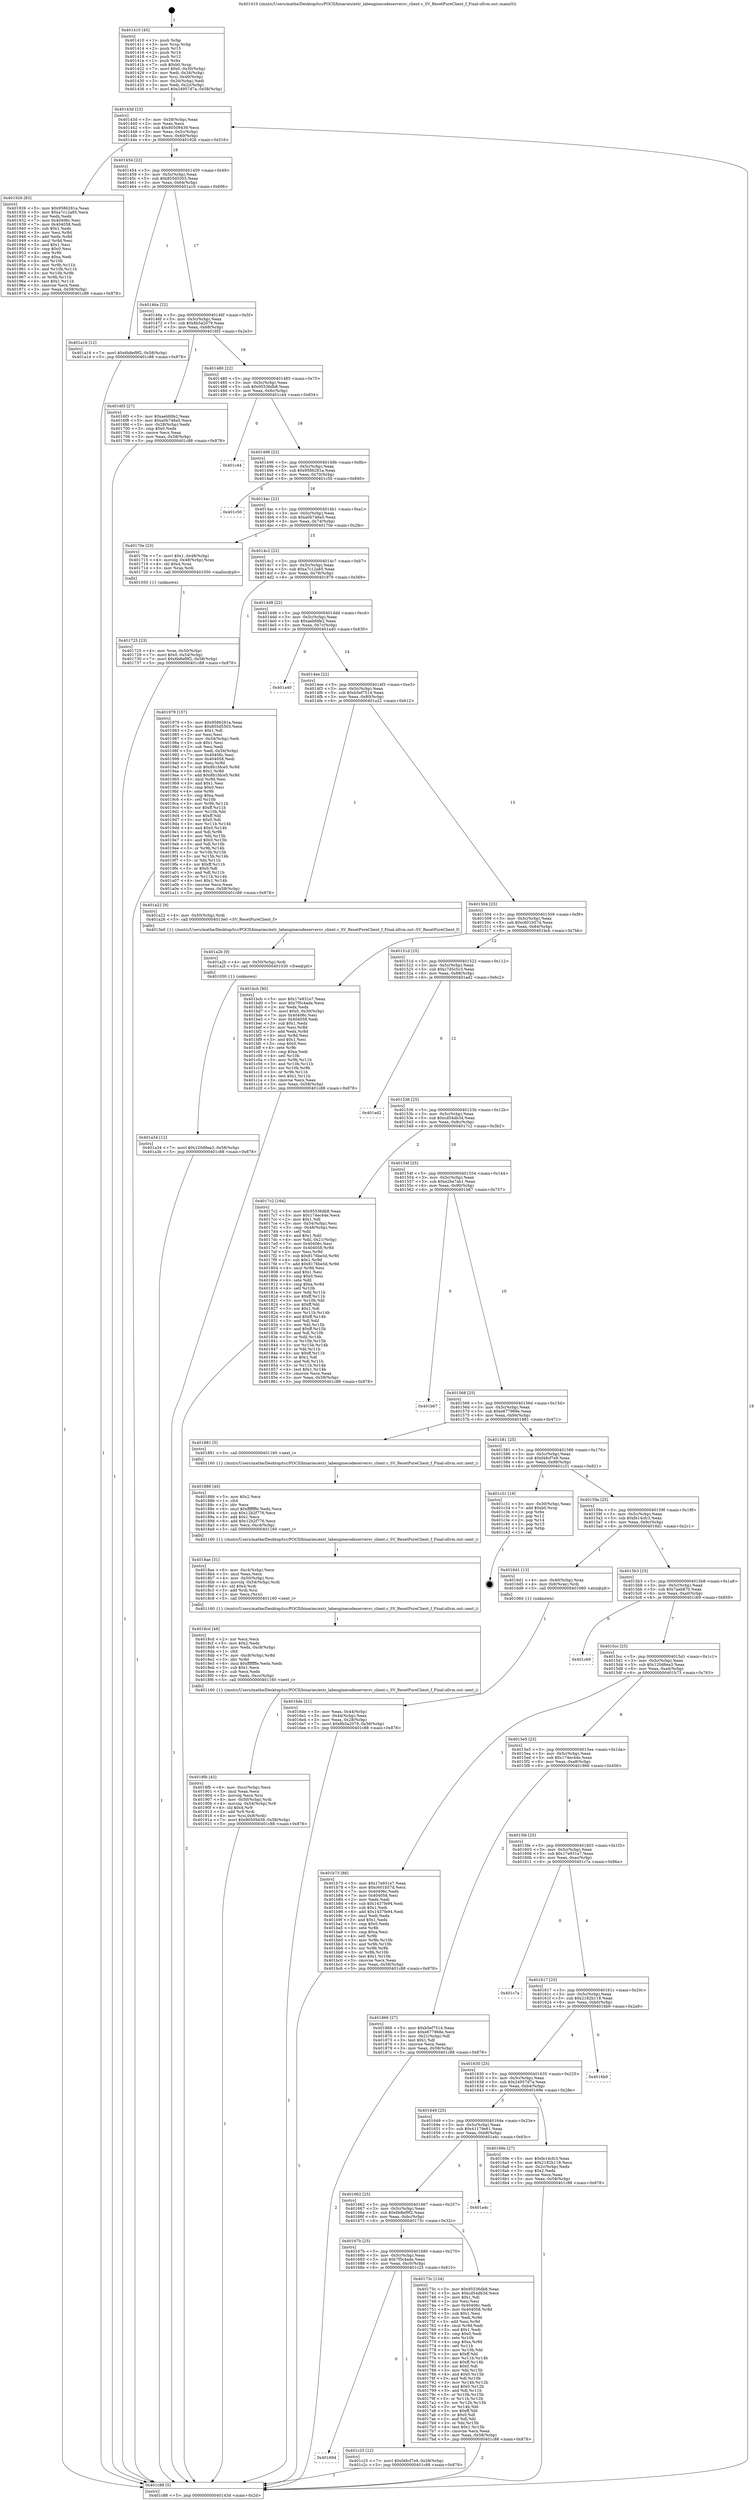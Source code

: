 digraph "0x401410" {
  label = "0x401410 (/mnt/c/Users/mathe/Desktop/tcc/POCII/binaries/extr_labenginecodeserversv_client.c_SV_ResetPureClient_f_Final-ollvm.out::main(0))"
  labelloc = "t"
  node[shape=record]

  Entry [label="",width=0.3,height=0.3,shape=circle,fillcolor=black,style=filled]
  "0x40143d" [label="{
     0x40143d [23]\l
     | [instrs]\l
     &nbsp;&nbsp;0x40143d \<+3\>: mov -0x58(%rbp),%eax\l
     &nbsp;&nbsp;0x401440 \<+2\>: mov %eax,%ecx\l
     &nbsp;&nbsp;0x401442 \<+6\>: sub $0x80509439,%ecx\l
     &nbsp;&nbsp;0x401448 \<+3\>: mov %eax,-0x5c(%rbp)\l
     &nbsp;&nbsp;0x40144b \<+3\>: mov %ecx,-0x60(%rbp)\l
     &nbsp;&nbsp;0x40144e \<+6\>: je 0000000000401926 \<main+0x516\>\l
  }"]
  "0x401926" [label="{
     0x401926 [83]\l
     | [instrs]\l
     &nbsp;&nbsp;0x401926 \<+5\>: mov $0x9586281a,%eax\l
     &nbsp;&nbsp;0x40192b \<+5\>: mov $0xa7c12a85,%ecx\l
     &nbsp;&nbsp;0x401930 \<+2\>: xor %edx,%edx\l
     &nbsp;&nbsp;0x401932 \<+7\>: mov 0x40406c,%esi\l
     &nbsp;&nbsp;0x401939 \<+7\>: mov 0x404058,%edi\l
     &nbsp;&nbsp;0x401940 \<+3\>: sub $0x1,%edx\l
     &nbsp;&nbsp;0x401943 \<+3\>: mov %esi,%r8d\l
     &nbsp;&nbsp;0x401946 \<+3\>: add %edx,%r8d\l
     &nbsp;&nbsp;0x401949 \<+4\>: imul %r8d,%esi\l
     &nbsp;&nbsp;0x40194d \<+3\>: and $0x1,%esi\l
     &nbsp;&nbsp;0x401950 \<+3\>: cmp $0x0,%esi\l
     &nbsp;&nbsp;0x401953 \<+4\>: sete %r9b\l
     &nbsp;&nbsp;0x401957 \<+3\>: cmp $0xa,%edi\l
     &nbsp;&nbsp;0x40195a \<+4\>: setl %r10b\l
     &nbsp;&nbsp;0x40195e \<+3\>: mov %r9b,%r11b\l
     &nbsp;&nbsp;0x401961 \<+3\>: and %r10b,%r11b\l
     &nbsp;&nbsp;0x401964 \<+3\>: xor %r10b,%r9b\l
     &nbsp;&nbsp;0x401967 \<+3\>: or %r9b,%r11b\l
     &nbsp;&nbsp;0x40196a \<+4\>: test $0x1,%r11b\l
     &nbsp;&nbsp;0x40196e \<+3\>: cmovne %ecx,%eax\l
     &nbsp;&nbsp;0x401971 \<+3\>: mov %eax,-0x58(%rbp)\l
     &nbsp;&nbsp;0x401974 \<+5\>: jmp 0000000000401c88 \<main+0x878\>\l
  }"]
  "0x401454" [label="{
     0x401454 [22]\l
     | [instrs]\l
     &nbsp;&nbsp;0x401454 \<+5\>: jmp 0000000000401459 \<main+0x49\>\l
     &nbsp;&nbsp;0x401459 \<+3\>: mov -0x5c(%rbp),%eax\l
     &nbsp;&nbsp;0x40145c \<+5\>: sub $0x855d5503,%eax\l
     &nbsp;&nbsp;0x401461 \<+3\>: mov %eax,-0x64(%rbp)\l
     &nbsp;&nbsp;0x401464 \<+6\>: je 0000000000401a16 \<main+0x606\>\l
  }"]
  Exit [label="",width=0.3,height=0.3,shape=circle,fillcolor=black,style=filled,peripheries=2]
  "0x401a16" [label="{
     0x401a16 [12]\l
     | [instrs]\l
     &nbsp;&nbsp;0x401a16 \<+7\>: movl $0x6b8ef9f2,-0x58(%rbp)\l
     &nbsp;&nbsp;0x401a1d \<+5\>: jmp 0000000000401c88 \<main+0x878\>\l
  }"]
  "0x40146a" [label="{
     0x40146a [22]\l
     | [instrs]\l
     &nbsp;&nbsp;0x40146a \<+5\>: jmp 000000000040146f \<main+0x5f\>\l
     &nbsp;&nbsp;0x40146f \<+3\>: mov -0x5c(%rbp),%eax\l
     &nbsp;&nbsp;0x401472 \<+5\>: sub $0x8b5a2079,%eax\l
     &nbsp;&nbsp;0x401477 \<+3\>: mov %eax,-0x68(%rbp)\l
     &nbsp;&nbsp;0x40147a \<+6\>: je 00000000004016f3 \<main+0x2e3\>\l
  }"]
  "0x401694" [label="{
     0x401694\l
  }", style=dashed]
  "0x4016f3" [label="{
     0x4016f3 [27]\l
     | [instrs]\l
     &nbsp;&nbsp;0x4016f3 \<+5\>: mov $0xaebfdfe2,%eax\l
     &nbsp;&nbsp;0x4016f8 \<+5\>: mov $0xa0b746a5,%ecx\l
     &nbsp;&nbsp;0x4016fd \<+3\>: mov -0x28(%rbp),%edx\l
     &nbsp;&nbsp;0x401700 \<+3\>: cmp $0x0,%edx\l
     &nbsp;&nbsp;0x401703 \<+3\>: cmove %ecx,%eax\l
     &nbsp;&nbsp;0x401706 \<+3\>: mov %eax,-0x58(%rbp)\l
     &nbsp;&nbsp;0x401709 \<+5\>: jmp 0000000000401c88 \<main+0x878\>\l
  }"]
  "0x401480" [label="{
     0x401480 [22]\l
     | [instrs]\l
     &nbsp;&nbsp;0x401480 \<+5\>: jmp 0000000000401485 \<main+0x75\>\l
     &nbsp;&nbsp;0x401485 \<+3\>: mov -0x5c(%rbp),%eax\l
     &nbsp;&nbsp;0x401488 \<+5\>: sub $0x95536db8,%eax\l
     &nbsp;&nbsp;0x40148d \<+3\>: mov %eax,-0x6c(%rbp)\l
     &nbsp;&nbsp;0x401490 \<+6\>: je 0000000000401c44 \<main+0x834\>\l
  }"]
  "0x401c25" [label="{
     0x401c25 [12]\l
     | [instrs]\l
     &nbsp;&nbsp;0x401c25 \<+7\>: movl $0xf48cf7e9,-0x58(%rbp)\l
     &nbsp;&nbsp;0x401c2c \<+5\>: jmp 0000000000401c88 \<main+0x878\>\l
  }"]
  "0x401c44" [label="{
     0x401c44\l
  }", style=dashed]
  "0x401496" [label="{
     0x401496 [22]\l
     | [instrs]\l
     &nbsp;&nbsp;0x401496 \<+5\>: jmp 000000000040149b \<main+0x8b\>\l
     &nbsp;&nbsp;0x40149b \<+3\>: mov -0x5c(%rbp),%eax\l
     &nbsp;&nbsp;0x40149e \<+5\>: sub $0x9586281a,%eax\l
     &nbsp;&nbsp;0x4014a3 \<+3\>: mov %eax,-0x70(%rbp)\l
     &nbsp;&nbsp;0x4014a6 \<+6\>: je 0000000000401c50 \<main+0x840\>\l
  }"]
  "0x401a34" [label="{
     0x401a34 [12]\l
     | [instrs]\l
     &nbsp;&nbsp;0x401a34 \<+7\>: movl $0x120d8ea3,-0x58(%rbp)\l
     &nbsp;&nbsp;0x401a3b \<+5\>: jmp 0000000000401c88 \<main+0x878\>\l
  }"]
  "0x401c50" [label="{
     0x401c50\l
  }", style=dashed]
  "0x4014ac" [label="{
     0x4014ac [22]\l
     | [instrs]\l
     &nbsp;&nbsp;0x4014ac \<+5\>: jmp 00000000004014b1 \<main+0xa1\>\l
     &nbsp;&nbsp;0x4014b1 \<+3\>: mov -0x5c(%rbp),%eax\l
     &nbsp;&nbsp;0x4014b4 \<+5\>: sub $0xa0b746a5,%eax\l
     &nbsp;&nbsp;0x4014b9 \<+3\>: mov %eax,-0x74(%rbp)\l
     &nbsp;&nbsp;0x4014bc \<+6\>: je 000000000040170e \<main+0x2fe\>\l
  }"]
  "0x401a2b" [label="{
     0x401a2b [9]\l
     | [instrs]\l
     &nbsp;&nbsp;0x401a2b \<+4\>: mov -0x50(%rbp),%rdi\l
     &nbsp;&nbsp;0x401a2f \<+5\>: call 0000000000401030 \<free@plt\>\l
     | [calls]\l
     &nbsp;&nbsp;0x401030 \{1\} (unknown)\l
  }"]
  "0x40170e" [label="{
     0x40170e [23]\l
     | [instrs]\l
     &nbsp;&nbsp;0x40170e \<+7\>: movl $0x1,-0x48(%rbp)\l
     &nbsp;&nbsp;0x401715 \<+4\>: movslq -0x48(%rbp),%rax\l
     &nbsp;&nbsp;0x401719 \<+4\>: shl $0x4,%rax\l
     &nbsp;&nbsp;0x40171d \<+3\>: mov %rax,%rdi\l
     &nbsp;&nbsp;0x401720 \<+5\>: call 0000000000401050 \<malloc@plt\>\l
     | [calls]\l
     &nbsp;&nbsp;0x401050 \{1\} (unknown)\l
  }"]
  "0x4014c2" [label="{
     0x4014c2 [22]\l
     | [instrs]\l
     &nbsp;&nbsp;0x4014c2 \<+5\>: jmp 00000000004014c7 \<main+0xb7\>\l
     &nbsp;&nbsp;0x4014c7 \<+3\>: mov -0x5c(%rbp),%eax\l
     &nbsp;&nbsp;0x4014ca \<+5\>: sub $0xa7c12a85,%eax\l
     &nbsp;&nbsp;0x4014cf \<+3\>: mov %eax,-0x78(%rbp)\l
     &nbsp;&nbsp;0x4014d2 \<+6\>: je 0000000000401979 \<main+0x569\>\l
  }"]
  "0x4018fb" [label="{
     0x4018fb [43]\l
     | [instrs]\l
     &nbsp;&nbsp;0x4018fb \<+6\>: mov -0xcc(%rbp),%ecx\l
     &nbsp;&nbsp;0x401901 \<+3\>: imul %eax,%ecx\l
     &nbsp;&nbsp;0x401904 \<+3\>: movslq %ecx,%rsi\l
     &nbsp;&nbsp;0x401907 \<+4\>: mov -0x50(%rbp),%rdi\l
     &nbsp;&nbsp;0x40190b \<+4\>: movslq -0x54(%rbp),%r9\l
     &nbsp;&nbsp;0x40190f \<+4\>: shl $0x4,%r9\l
     &nbsp;&nbsp;0x401913 \<+3\>: add %r9,%rdi\l
     &nbsp;&nbsp;0x401916 \<+4\>: mov %rsi,0x8(%rdi)\l
     &nbsp;&nbsp;0x40191a \<+7\>: movl $0x80509439,-0x58(%rbp)\l
     &nbsp;&nbsp;0x401921 \<+5\>: jmp 0000000000401c88 \<main+0x878\>\l
  }"]
  "0x401979" [label="{
     0x401979 [157]\l
     | [instrs]\l
     &nbsp;&nbsp;0x401979 \<+5\>: mov $0x9586281a,%eax\l
     &nbsp;&nbsp;0x40197e \<+5\>: mov $0x855d5503,%ecx\l
     &nbsp;&nbsp;0x401983 \<+2\>: mov $0x1,%dl\l
     &nbsp;&nbsp;0x401985 \<+2\>: xor %esi,%esi\l
     &nbsp;&nbsp;0x401987 \<+3\>: mov -0x54(%rbp),%edi\l
     &nbsp;&nbsp;0x40198a \<+3\>: sub $0x1,%esi\l
     &nbsp;&nbsp;0x40198d \<+2\>: sub %esi,%edi\l
     &nbsp;&nbsp;0x40198f \<+3\>: mov %edi,-0x54(%rbp)\l
     &nbsp;&nbsp;0x401992 \<+7\>: mov 0x40406c,%esi\l
     &nbsp;&nbsp;0x401999 \<+7\>: mov 0x404058,%edi\l
     &nbsp;&nbsp;0x4019a0 \<+3\>: mov %esi,%r8d\l
     &nbsp;&nbsp;0x4019a3 \<+7\>: sub $0x8b1fdce5,%r8d\l
     &nbsp;&nbsp;0x4019aa \<+4\>: sub $0x1,%r8d\l
     &nbsp;&nbsp;0x4019ae \<+7\>: add $0x8b1fdce5,%r8d\l
     &nbsp;&nbsp;0x4019b5 \<+4\>: imul %r8d,%esi\l
     &nbsp;&nbsp;0x4019b9 \<+3\>: and $0x1,%esi\l
     &nbsp;&nbsp;0x4019bc \<+3\>: cmp $0x0,%esi\l
     &nbsp;&nbsp;0x4019bf \<+4\>: sete %r9b\l
     &nbsp;&nbsp;0x4019c3 \<+3\>: cmp $0xa,%edi\l
     &nbsp;&nbsp;0x4019c6 \<+4\>: setl %r10b\l
     &nbsp;&nbsp;0x4019ca \<+3\>: mov %r9b,%r11b\l
     &nbsp;&nbsp;0x4019cd \<+4\>: xor $0xff,%r11b\l
     &nbsp;&nbsp;0x4019d1 \<+3\>: mov %r10b,%bl\l
     &nbsp;&nbsp;0x4019d4 \<+3\>: xor $0xff,%bl\l
     &nbsp;&nbsp;0x4019d7 \<+3\>: xor $0x0,%dl\l
     &nbsp;&nbsp;0x4019da \<+3\>: mov %r11b,%r14b\l
     &nbsp;&nbsp;0x4019dd \<+4\>: and $0x0,%r14b\l
     &nbsp;&nbsp;0x4019e1 \<+3\>: and %dl,%r9b\l
     &nbsp;&nbsp;0x4019e4 \<+3\>: mov %bl,%r15b\l
     &nbsp;&nbsp;0x4019e7 \<+4\>: and $0x0,%r15b\l
     &nbsp;&nbsp;0x4019eb \<+3\>: and %dl,%r10b\l
     &nbsp;&nbsp;0x4019ee \<+3\>: or %r9b,%r14b\l
     &nbsp;&nbsp;0x4019f1 \<+3\>: or %r10b,%r15b\l
     &nbsp;&nbsp;0x4019f4 \<+3\>: xor %r15b,%r14b\l
     &nbsp;&nbsp;0x4019f7 \<+3\>: or %bl,%r11b\l
     &nbsp;&nbsp;0x4019fa \<+4\>: xor $0xff,%r11b\l
     &nbsp;&nbsp;0x4019fe \<+3\>: or $0x0,%dl\l
     &nbsp;&nbsp;0x401a01 \<+3\>: and %dl,%r11b\l
     &nbsp;&nbsp;0x401a04 \<+3\>: or %r11b,%r14b\l
     &nbsp;&nbsp;0x401a07 \<+4\>: test $0x1,%r14b\l
     &nbsp;&nbsp;0x401a0b \<+3\>: cmovne %ecx,%eax\l
     &nbsp;&nbsp;0x401a0e \<+3\>: mov %eax,-0x58(%rbp)\l
     &nbsp;&nbsp;0x401a11 \<+5\>: jmp 0000000000401c88 \<main+0x878\>\l
  }"]
  "0x4014d8" [label="{
     0x4014d8 [22]\l
     | [instrs]\l
     &nbsp;&nbsp;0x4014d8 \<+5\>: jmp 00000000004014dd \<main+0xcd\>\l
     &nbsp;&nbsp;0x4014dd \<+3\>: mov -0x5c(%rbp),%eax\l
     &nbsp;&nbsp;0x4014e0 \<+5\>: sub $0xaebfdfe2,%eax\l
     &nbsp;&nbsp;0x4014e5 \<+3\>: mov %eax,-0x7c(%rbp)\l
     &nbsp;&nbsp;0x4014e8 \<+6\>: je 0000000000401a40 \<main+0x630\>\l
  }"]
  "0x4018cd" [label="{
     0x4018cd [46]\l
     | [instrs]\l
     &nbsp;&nbsp;0x4018cd \<+2\>: xor %ecx,%ecx\l
     &nbsp;&nbsp;0x4018cf \<+5\>: mov $0x2,%edx\l
     &nbsp;&nbsp;0x4018d4 \<+6\>: mov %edx,-0xc8(%rbp)\l
     &nbsp;&nbsp;0x4018da \<+1\>: cltd\l
     &nbsp;&nbsp;0x4018db \<+7\>: mov -0xc8(%rbp),%r8d\l
     &nbsp;&nbsp;0x4018e2 \<+3\>: idiv %r8d\l
     &nbsp;&nbsp;0x4018e5 \<+6\>: imul $0xfffffffe,%edx,%edx\l
     &nbsp;&nbsp;0x4018eb \<+3\>: sub $0x1,%ecx\l
     &nbsp;&nbsp;0x4018ee \<+2\>: sub %ecx,%edx\l
     &nbsp;&nbsp;0x4018f0 \<+6\>: mov %edx,-0xcc(%rbp)\l
     &nbsp;&nbsp;0x4018f6 \<+5\>: call 0000000000401160 \<next_i\>\l
     | [calls]\l
     &nbsp;&nbsp;0x401160 \{1\} (/mnt/c/Users/mathe/Desktop/tcc/POCII/binaries/extr_labenginecodeserversv_client.c_SV_ResetPureClient_f_Final-ollvm.out::next_i)\l
  }"]
  "0x401a40" [label="{
     0x401a40\l
  }", style=dashed]
  "0x4014ee" [label="{
     0x4014ee [22]\l
     | [instrs]\l
     &nbsp;&nbsp;0x4014ee \<+5\>: jmp 00000000004014f3 \<main+0xe3\>\l
     &nbsp;&nbsp;0x4014f3 \<+3\>: mov -0x5c(%rbp),%eax\l
     &nbsp;&nbsp;0x4014f6 \<+5\>: sub $0xb5ef7514,%eax\l
     &nbsp;&nbsp;0x4014fb \<+3\>: mov %eax,-0x80(%rbp)\l
     &nbsp;&nbsp;0x4014fe \<+6\>: je 0000000000401a22 \<main+0x612\>\l
  }"]
  "0x4018ae" [label="{
     0x4018ae [31]\l
     | [instrs]\l
     &nbsp;&nbsp;0x4018ae \<+6\>: mov -0xc4(%rbp),%ecx\l
     &nbsp;&nbsp;0x4018b4 \<+3\>: imul %eax,%ecx\l
     &nbsp;&nbsp;0x4018b7 \<+4\>: mov -0x50(%rbp),%rsi\l
     &nbsp;&nbsp;0x4018bb \<+4\>: movslq -0x54(%rbp),%rdi\l
     &nbsp;&nbsp;0x4018bf \<+4\>: shl $0x4,%rdi\l
     &nbsp;&nbsp;0x4018c3 \<+3\>: add %rdi,%rsi\l
     &nbsp;&nbsp;0x4018c6 \<+2\>: mov %ecx,(%rsi)\l
     &nbsp;&nbsp;0x4018c8 \<+5\>: call 0000000000401160 \<next_i\>\l
     | [calls]\l
     &nbsp;&nbsp;0x401160 \{1\} (/mnt/c/Users/mathe/Desktop/tcc/POCII/binaries/extr_labenginecodeserversv_client.c_SV_ResetPureClient_f_Final-ollvm.out::next_i)\l
  }"]
  "0x401a22" [label="{
     0x401a22 [9]\l
     | [instrs]\l
     &nbsp;&nbsp;0x401a22 \<+4\>: mov -0x50(%rbp),%rdi\l
     &nbsp;&nbsp;0x401a26 \<+5\>: call 00000000004013e0 \<SV_ResetPureClient_f\>\l
     | [calls]\l
     &nbsp;&nbsp;0x4013e0 \{1\} (/mnt/c/Users/mathe/Desktop/tcc/POCII/binaries/extr_labenginecodeserversv_client.c_SV_ResetPureClient_f_Final-ollvm.out::SV_ResetPureClient_f)\l
  }"]
  "0x401504" [label="{
     0x401504 [25]\l
     | [instrs]\l
     &nbsp;&nbsp;0x401504 \<+5\>: jmp 0000000000401509 \<main+0xf9\>\l
     &nbsp;&nbsp;0x401509 \<+3\>: mov -0x5c(%rbp),%eax\l
     &nbsp;&nbsp;0x40150c \<+5\>: sub $0xc601b57d,%eax\l
     &nbsp;&nbsp;0x401511 \<+6\>: mov %eax,-0x84(%rbp)\l
     &nbsp;&nbsp;0x401517 \<+6\>: je 0000000000401bcb \<main+0x7bb\>\l
  }"]
  "0x401886" [label="{
     0x401886 [40]\l
     | [instrs]\l
     &nbsp;&nbsp;0x401886 \<+5\>: mov $0x2,%ecx\l
     &nbsp;&nbsp;0x40188b \<+1\>: cltd\l
     &nbsp;&nbsp;0x40188c \<+2\>: idiv %ecx\l
     &nbsp;&nbsp;0x40188e \<+6\>: imul $0xfffffffe,%edx,%ecx\l
     &nbsp;&nbsp;0x401894 \<+6\>: sub $0x12b2f776,%ecx\l
     &nbsp;&nbsp;0x40189a \<+3\>: add $0x1,%ecx\l
     &nbsp;&nbsp;0x40189d \<+6\>: add $0x12b2f776,%ecx\l
     &nbsp;&nbsp;0x4018a3 \<+6\>: mov %ecx,-0xc4(%rbp)\l
     &nbsp;&nbsp;0x4018a9 \<+5\>: call 0000000000401160 \<next_i\>\l
     | [calls]\l
     &nbsp;&nbsp;0x401160 \{1\} (/mnt/c/Users/mathe/Desktop/tcc/POCII/binaries/extr_labenginecodeserversv_client.c_SV_ResetPureClient_f_Final-ollvm.out::next_i)\l
  }"]
  "0x401bcb" [label="{
     0x401bcb [90]\l
     | [instrs]\l
     &nbsp;&nbsp;0x401bcb \<+5\>: mov $0x17e931e7,%eax\l
     &nbsp;&nbsp;0x401bd0 \<+5\>: mov $0x7f5c4ade,%ecx\l
     &nbsp;&nbsp;0x401bd5 \<+2\>: xor %edx,%edx\l
     &nbsp;&nbsp;0x401bd7 \<+7\>: movl $0x0,-0x30(%rbp)\l
     &nbsp;&nbsp;0x401bde \<+7\>: mov 0x40406c,%esi\l
     &nbsp;&nbsp;0x401be5 \<+7\>: mov 0x404058,%edi\l
     &nbsp;&nbsp;0x401bec \<+3\>: sub $0x1,%edx\l
     &nbsp;&nbsp;0x401bef \<+3\>: mov %esi,%r8d\l
     &nbsp;&nbsp;0x401bf2 \<+3\>: add %edx,%r8d\l
     &nbsp;&nbsp;0x401bf5 \<+4\>: imul %r8d,%esi\l
     &nbsp;&nbsp;0x401bf9 \<+3\>: and $0x1,%esi\l
     &nbsp;&nbsp;0x401bfc \<+3\>: cmp $0x0,%esi\l
     &nbsp;&nbsp;0x401bff \<+4\>: sete %r9b\l
     &nbsp;&nbsp;0x401c03 \<+3\>: cmp $0xa,%edi\l
     &nbsp;&nbsp;0x401c06 \<+4\>: setl %r10b\l
     &nbsp;&nbsp;0x401c0a \<+3\>: mov %r9b,%r11b\l
     &nbsp;&nbsp;0x401c0d \<+3\>: and %r10b,%r11b\l
     &nbsp;&nbsp;0x401c10 \<+3\>: xor %r10b,%r9b\l
     &nbsp;&nbsp;0x401c13 \<+3\>: or %r9b,%r11b\l
     &nbsp;&nbsp;0x401c16 \<+4\>: test $0x1,%r11b\l
     &nbsp;&nbsp;0x401c1a \<+3\>: cmovne %ecx,%eax\l
     &nbsp;&nbsp;0x401c1d \<+3\>: mov %eax,-0x58(%rbp)\l
     &nbsp;&nbsp;0x401c20 \<+5\>: jmp 0000000000401c88 \<main+0x878\>\l
  }"]
  "0x40151d" [label="{
     0x40151d [25]\l
     | [instrs]\l
     &nbsp;&nbsp;0x40151d \<+5\>: jmp 0000000000401522 \<main+0x112\>\l
     &nbsp;&nbsp;0x401522 \<+3\>: mov -0x5c(%rbp),%eax\l
     &nbsp;&nbsp;0x401525 \<+5\>: sub $0xc7d5c5c3,%eax\l
     &nbsp;&nbsp;0x40152a \<+6\>: mov %eax,-0x88(%rbp)\l
     &nbsp;&nbsp;0x401530 \<+6\>: je 0000000000401ad2 \<main+0x6c2\>\l
  }"]
  "0x40167b" [label="{
     0x40167b [25]\l
     | [instrs]\l
     &nbsp;&nbsp;0x40167b \<+5\>: jmp 0000000000401680 \<main+0x270\>\l
     &nbsp;&nbsp;0x401680 \<+3\>: mov -0x5c(%rbp),%eax\l
     &nbsp;&nbsp;0x401683 \<+5\>: sub $0x7f5c4ade,%eax\l
     &nbsp;&nbsp;0x401688 \<+6\>: mov %eax,-0xc0(%rbp)\l
     &nbsp;&nbsp;0x40168e \<+6\>: je 0000000000401c25 \<main+0x815\>\l
  }"]
  "0x401ad2" [label="{
     0x401ad2\l
  }", style=dashed]
  "0x401536" [label="{
     0x401536 [25]\l
     | [instrs]\l
     &nbsp;&nbsp;0x401536 \<+5\>: jmp 000000000040153b \<main+0x12b\>\l
     &nbsp;&nbsp;0x40153b \<+3\>: mov -0x5c(%rbp),%eax\l
     &nbsp;&nbsp;0x40153e \<+5\>: sub $0xcd54db3d,%eax\l
     &nbsp;&nbsp;0x401543 \<+6\>: mov %eax,-0x8c(%rbp)\l
     &nbsp;&nbsp;0x401549 \<+6\>: je 00000000004017c2 \<main+0x3b2\>\l
  }"]
  "0x40173c" [label="{
     0x40173c [134]\l
     | [instrs]\l
     &nbsp;&nbsp;0x40173c \<+5\>: mov $0x95536db8,%eax\l
     &nbsp;&nbsp;0x401741 \<+5\>: mov $0xcd54db3d,%ecx\l
     &nbsp;&nbsp;0x401746 \<+2\>: mov $0x1,%dl\l
     &nbsp;&nbsp;0x401748 \<+2\>: xor %esi,%esi\l
     &nbsp;&nbsp;0x40174a \<+7\>: mov 0x40406c,%edi\l
     &nbsp;&nbsp;0x401751 \<+8\>: mov 0x404058,%r8d\l
     &nbsp;&nbsp;0x401759 \<+3\>: sub $0x1,%esi\l
     &nbsp;&nbsp;0x40175c \<+3\>: mov %edi,%r9d\l
     &nbsp;&nbsp;0x40175f \<+3\>: add %esi,%r9d\l
     &nbsp;&nbsp;0x401762 \<+4\>: imul %r9d,%edi\l
     &nbsp;&nbsp;0x401766 \<+3\>: and $0x1,%edi\l
     &nbsp;&nbsp;0x401769 \<+3\>: cmp $0x0,%edi\l
     &nbsp;&nbsp;0x40176c \<+4\>: sete %r10b\l
     &nbsp;&nbsp;0x401770 \<+4\>: cmp $0xa,%r8d\l
     &nbsp;&nbsp;0x401774 \<+4\>: setl %r11b\l
     &nbsp;&nbsp;0x401778 \<+3\>: mov %r10b,%bl\l
     &nbsp;&nbsp;0x40177b \<+3\>: xor $0xff,%bl\l
     &nbsp;&nbsp;0x40177e \<+3\>: mov %r11b,%r14b\l
     &nbsp;&nbsp;0x401781 \<+4\>: xor $0xff,%r14b\l
     &nbsp;&nbsp;0x401785 \<+3\>: xor $0x0,%dl\l
     &nbsp;&nbsp;0x401788 \<+3\>: mov %bl,%r15b\l
     &nbsp;&nbsp;0x40178b \<+4\>: and $0x0,%r15b\l
     &nbsp;&nbsp;0x40178f \<+3\>: and %dl,%r10b\l
     &nbsp;&nbsp;0x401792 \<+3\>: mov %r14b,%r12b\l
     &nbsp;&nbsp;0x401795 \<+4\>: and $0x0,%r12b\l
     &nbsp;&nbsp;0x401799 \<+3\>: and %dl,%r11b\l
     &nbsp;&nbsp;0x40179c \<+3\>: or %r10b,%r15b\l
     &nbsp;&nbsp;0x40179f \<+3\>: or %r11b,%r12b\l
     &nbsp;&nbsp;0x4017a2 \<+3\>: xor %r12b,%r15b\l
     &nbsp;&nbsp;0x4017a5 \<+3\>: or %r14b,%bl\l
     &nbsp;&nbsp;0x4017a8 \<+3\>: xor $0xff,%bl\l
     &nbsp;&nbsp;0x4017ab \<+3\>: or $0x0,%dl\l
     &nbsp;&nbsp;0x4017ae \<+2\>: and %dl,%bl\l
     &nbsp;&nbsp;0x4017b0 \<+3\>: or %bl,%r15b\l
     &nbsp;&nbsp;0x4017b3 \<+4\>: test $0x1,%r15b\l
     &nbsp;&nbsp;0x4017b7 \<+3\>: cmovne %ecx,%eax\l
     &nbsp;&nbsp;0x4017ba \<+3\>: mov %eax,-0x58(%rbp)\l
     &nbsp;&nbsp;0x4017bd \<+5\>: jmp 0000000000401c88 \<main+0x878\>\l
  }"]
  "0x4017c2" [label="{
     0x4017c2 [164]\l
     | [instrs]\l
     &nbsp;&nbsp;0x4017c2 \<+5\>: mov $0x95536db8,%eax\l
     &nbsp;&nbsp;0x4017c7 \<+5\>: mov $0x174ec44e,%ecx\l
     &nbsp;&nbsp;0x4017cc \<+2\>: mov $0x1,%dl\l
     &nbsp;&nbsp;0x4017ce \<+3\>: mov -0x54(%rbp),%esi\l
     &nbsp;&nbsp;0x4017d1 \<+3\>: cmp -0x48(%rbp),%esi\l
     &nbsp;&nbsp;0x4017d4 \<+4\>: setl %dil\l
     &nbsp;&nbsp;0x4017d8 \<+4\>: and $0x1,%dil\l
     &nbsp;&nbsp;0x4017dc \<+4\>: mov %dil,-0x21(%rbp)\l
     &nbsp;&nbsp;0x4017e0 \<+7\>: mov 0x40406c,%esi\l
     &nbsp;&nbsp;0x4017e7 \<+8\>: mov 0x404058,%r8d\l
     &nbsp;&nbsp;0x4017ef \<+3\>: mov %esi,%r9d\l
     &nbsp;&nbsp;0x4017f2 \<+7\>: sub $0x8176be5d,%r9d\l
     &nbsp;&nbsp;0x4017f9 \<+4\>: sub $0x1,%r9d\l
     &nbsp;&nbsp;0x4017fd \<+7\>: add $0x8176be5d,%r9d\l
     &nbsp;&nbsp;0x401804 \<+4\>: imul %r9d,%esi\l
     &nbsp;&nbsp;0x401808 \<+3\>: and $0x1,%esi\l
     &nbsp;&nbsp;0x40180b \<+3\>: cmp $0x0,%esi\l
     &nbsp;&nbsp;0x40180e \<+4\>: sete %dil\l
     &nbsp;&nbsp;0x401812 \<+4\>: cmp $0xa,%r8d\l
     &nbsp;&nbsp;0x401816 \<+4\>: setl %r10b\l
     &nbsp;&nbsp;0x40181a \<+3\>: mov %dil,%r11b\l
     &nbsp;&nbsp;0x40181d \<+4\>: xor $0xff,%r11b\l
     &nbsp;&nbsp;0x401821 \<+3\>: mov %r10b,%bl\l
     &nbsp;&nbsp;0x401824 \<+3\>: xor $0xff,%bl\l
     &nbsp;&nbsp;0x401827 \<+3\>: xor $0x1,%dl\l
     &nbsp;&nbsp;0x40182a \<+3\>: mov %r11b,%r14b\l
     &nbsp;&nbsp;0x40182d \<+4\>: and $0xff,%r14b\l
     &nbsp;&nbsp;0x401831 \<+3\>: and %dl,%dil\l
     &nbsp;&nbsp;0x401834 \<+3\>: mov %bl,%r15b\l
     &nbsp;&nbsp;0x401837 \<+4\>: and $0xff,%r15b\l
     &nbsp;&nbsp;0x40183b \<+3\>: and %dl,%r10b\l
     &nbsp;&nbsp;0x40183e \<+3\>: or %dil,%r14b\l
     &nbsp;&nbsp;0x401841 \<+3\>: or %r10b,%r15b\l
     &nbsp;&nbsp;0x401844 \<+3\>: xor %r15b,%r14b\l
     &nbsp;&nbsp;0x401847 \<+3\>: or %bl,%r11b\l
     &nbsp;&nbsp;0x40184a \<+4\>: xor $0xff,%r11b\l
     &nbsp;&nbsp;0x40184e \<+3\>: or $0x1,%dl\l
     &nbsp;&nbsp;0x401851 \<+3\>: and %dl,%r11b\l
     &nbsp;&nbsp;0x401854 \<+3\>: or %r11b,%r14b\l
     &nbsp;&nbsp;0x401857 \<+4\>: test $0x1,%r14b\l
     &nbsp;&nbsp;0x40185b \<+3\>: cmovne %ecx,%eax\l
     &nbsp;&nbsp;0x40185e \<+3\>: mov %eax,-0x58(%rbp)\l
     &nbsp;&nbsp;0x401861 \<+5\>: jmp 0000000000401c88 \<main+0x878\>\l
  }"]
  "0x40154f" [label="{
     0x40154f [25]\l
     | [instrs]\l
     &nbsp;&nbsp;0x40154f \<+5\>: jmp 0000000000401554 \<main+0x144\>\l
     &nbsp;&nbsp;0x401554 \<+3\>: mov -0x5c(%rbp),%eax\l
     &nbsp;&nbsp;0x401557 \<+5\>: sub $0xe2be7ab1,%eax\l
     &nbsp;&nbsp;0x40155c \<+6\>: mov %eax,-0x90(%rbp)\l
     &nbsp;&nbsp;0x401562 \<+6\>: je 0000000000401b67 \<main+0x757\>\l
  }"]
  "0x401662" [label="{
     0x401662 [25]\l
     | [instrs]\l
     &nbsp;&nbsp;0x401662 \<+5\>: jmp 0000000000401667 \<main+0x257\>\l
     &nbsp;&nbsp;0x401667 \<+3\>: mov -0x5c(%rbp),%eax\l
     &nbsp;&nbsp;0x40166a \<+5\>: sub $0x6b8ef9f2,%eax\l
     &nbsp;&nbsp;0x40166f \<+6\>: mov %eax,-0xbc(%rbp)\l
     &nbsp;&nbsp;0x401675 \<+6\>: je 000000000040173c \<main+0x32c\>\l
  }"]
  "0x401b67" [label="{
     0x401b67\l
  }", style=dashed]
  "0x401568" [label="{
     0x401568 [25]\l
     | [instrs]\l
     &nbsp;&nbsp;0x401568 \<+5\>: jmp 000000000040156d \<main+0x15d\>\l
     &nbsp;&nbsp;0x40156d \<+3\>: mov -0x5c(%rbp),%eax\l
     &nbsp;&nbsp;0x401570 \<+5\>: sub $0xe677968e,%eax\l
     &nbsp;&nbsp;0x401575 \<+6\>: mov %eax,-0x94(%rbp)\l
     &nbsp;&nbsp;0x40157b \<+6\>: je 0000000000401881 \<main+0x471\>\l
  }"]
  "0x401a4c" [label="{
     0x401a4c\l
  }", style=dashed]
  "0x401881" [label="{
     0x401881 [5]\l
     | [instrs]\l
     &nbsp;&nbsp;0x401881 \<+5\>: call 0000000000401160 \<next_i\>\l
     | [calls]\l
     &nbsp;&nbsp;0x401160 \{1\} (/mnt/c/Users/mathe/Desktop/tcc/POCII/binaries/extr_labenginecodeserversv_client.c_SV_ResetPureClient_f_Final-ollvm.out::next_i)\l
  }"]
  "0x401581" [label="{
     0x401581 [25]\l
     | [instrs]\l
     &nbsp;&nbsp;0x401581 \<+5\>: jmp 0000000000401586 \<main+0x176\>\l
     &nbsp;&nbsp;0x401586 \<+3\>: mov -0x5c(%rbp),%eax\l
     &nbsp;&nbsp;0x401589 \<+5\>: sub $0xf48cf7e9,%eax\l
     &nbsp;&nbsp;0x40158e \<+6\>: mov %eax,-0x98(%rbp)\l
     &nbsp;&nbsp;0x401594 \<+6\>: je 0000000000401c31 \<main+0x821\>\l
  }"]
  "0x401725" [label="{
     0x401725 [23]\l
     | [instrs]\l
     &nbsp;&nbsp;0x401725 \<+4\>: mov %rax,-0x50(%rbp)\l
     &nbsp;&nbsp;0x401729 \<+7\>: movl $0x0,-0x54(%rbp)\l
     &nbsp;&nbsp;0x401730 \<+7\>: movl $0x6b8ef9f2,-0x58(%rbp)\l
     &nbsp;&nbsp;0x401737 \<+5\>: jmp 0000000000401c88 \<main+0x878\>\l
  }"]
  "0x401c31" [label="{
     0x401c31 [19]\l
     | [instrs]\l
     &nbsp;&nbsp;0x401c31 \<+3\>: mov -0x30(%rbp),%eax\l
     &nbsp;&nbsp;0x401c34 \<+7\>: add $0xb0,%rsp\l
     &nbsp;&nbsp;0x401c3b \<+1\>: pop %rbx\l
     &nbsp;&nbsp;0x401c3c \<+2\>: pop %r12\l
     &nbsp;&nbsp;0x401c3e \<+2\>: pop %r14\l
     &nbsp;&nbsp;0x401c40 \<+2\>: pop %r15\l
     &nbsp;&nbsp;0x401c42 \<+1\>: pop %rbp\l
     &nbsp;&nbsp;0x401c43 \<+1\>: ret\l
  }"]
  "0x40159a" [label="{
     0x40159a [25]\l
     | [instrs]\l
     &nbsp;&nbsp;0x40159a \<+5\>: jmp 000000000040159f \<main+0x18f\>\l
     &nbsp;&nbsp;0x40159f \<+3\>: mov -0x5c(%rbp),%eax\l
     &nbsp;&nbsp;0x4015a2 \<+5\>: sub $0xfe14cfc3,%eax\l
     &nbsp;&nbsp;0x4015a7 \<+6\>: mov %eax,-0x9c(%rbp)\l
     &nbsp;&nbsp;0x4015ad \<+6\>: je 00000000004016d1 \<main+0x2c1\>\l
  }"]
  "0x4016de" [label="{
     0x4016de [21]\l
     | [instrs]\l
     &nbsp;&nbsp;0x4016de \<+3\>: mov %eax,-0x44(%rbp)\l
     &nbsp;&nbsp;0x4016e1 \<+3\>: mov -0x44(%rbp),%eax\l
     &nbsp;&nbsp;0x4016e4 \<+3\>: mov %eax,-0x28(%rbp)\l
     &nbsp;&nbsp;0x4016e7 \<+7\>: movl $0x8b5a2079,-0x58(%rbp)\l
     &nbsp;&nbsp;0x4016ee \<+5\>: jmp 0000000000401c88 \<main+0x878\>\l
  }"]
  "0x4016d1" [label="{
     0x4016d1 [13]\l
     | [instrs]\l
     &nbsp;&nbsp;0x4016d1 \<+4\>: mov -0x40(%rbp),%rax\l
     &nbsp;&nbsp;0x4016d5 \<+4\>: mov 0x8(%rax),%rdi\l
     &nbsp;&nbsp;0x4016d9 \<+5\>: call 0000000000401060 \<atoi@plt\>\l
     | [calls]\l
     &nbsp;&nbsp;0x401060 \{1\} (unknown)\l
  }"]
  "0x4015b3" [label="{
     0x4015b3 [25]\l
     | [instrs]\l
     &nbsp;&nbsp;0x4015b3 \<+5\>: jmp 00000000004015b8 \<main+0x1a8\>\l
     &nbsp;&nbsp;0x4015b8 \<+3\>: mov -0x5c(%rbp),%eax\l
     &nbsp;&nbsp;0x4015bb \<+5\>: sub $0x7aeb870,%eax\l
     &nbsp;&nbsp;0x4015c0 \<+6\>: mov %eax,-0xa0(%rbp)\l
     &nbsp;&nbsp;0x4015c6 \<+6\>: je 0000000000401c69 \<main+0x859\>\l
  }"]
  "0x401410" [label="{
     0x401410 [45]\l
     | [instrs]\l
     &nbsp;&nbsp;0x401410 \<+1\>: push %rbp\l
     &nbsp;&nbsp;0x401411 \<+3\>: mov %rsp,%rbp\l
     &nbsp;&nbsp;0x401414 \<+2\>: push %r15\l
     &nbsp;&nbsp;0x401416 \<+2\>: push %r14\l
     &nbsp;&nbsp;0x401418 \<+2\>: push %r12\l
     &nbsp;&nbsp;0x40141a \<+1\>: push %rbx\l
     &nbsp;&nbsp;0x40141b \<+7\>: sub $0xb0,%rsp\l
     &nbsp;&nbsp;0x401422 \<+7\>: movl $0x0,-0x30(%rbp)\l
     &nbsp;&nbsp;0x401429 \<+3\>: mov %edi,-0x34(%rbp)\l
     &nbsp;&nbsp;0x40142c \<+4\>: mov %rsi,-0x40(%rbp)\l
     &nbsp;&nbsp;0x401430 \<+3\>: mov -0x34(%rbp),%edi\l
     &nbsp;&nbsp;0x401433 \<+3\>: mov %edi,-0x2c(%rbp)\l
     &nbsp;&nbsp;0x401436 \<+7\>: movl $0x24957d7a,-0x58(%rbp)\l
  }"]
  "0x401c69" [label="{
     0x401c69\l
  }", style=dashed]
  "0x4015cc" [label="{
     0x4015cc [25]\l
     | [instrs]\l
     &nbsp;&nbsp;0x4015cc \<+5\>: jmp 00000000004015d1 \<main+0x1c1\>\l
     &nbsp;&nbsp;0x4015d1 \<+3\>: mov -0x5c(%rbp),%eax\l
     &nbsp;&nbsp;0x4015d4 \<+5\>: sub $0x120d8ea3,%eax\l
     &nbsp;&nbsp;0x4015d9 \<+6\>: mov %eax,-0xa4(%rbp)\l
     &nbsp;&nbsp;0x4015df \<+6\>: je 0000000000401b73 \<main+0x763\>\l
  }"]
  "0x401c88" [label="{
     0x401c88 [5]\l
     | [instrs]\l
     &nbsp;&nbsp;0x401c88 \<+5\>: jmp 000000000040143d \<main+0x2d\>\l
  }"]
  "0x401b73" [label="{
     0x401b73 [88]\l
     | [instrs]\l
     &nbsp;&nbsp;0x401b73 \<+5\>: mov $0x17e931e7,%eax\l
     &nbsp;&nbsp;0x401b78 \<+5\>: mov $0xc601b57d,%ecx\l
     &nbsp;&nbsp;0x401b7d \<+7\>: mov 0x40406c,%edx\l
     &nbsp;&nbsp;0x401b84 \<+7\>: mov 0x404058,%esi\l
     &nbsp;&nbsp;0x401b8b \<+2\>: mov %edx,%edi\l
     &nbsp;&nbsp;0x401b8d \<+6\>: sub $0x1437fe94,%edi\l
     &nbsp;&nbsp;0x401b93 \<+3\>: sub $0x1,%edi\l
     &nbsp;&nbsp;0x401b96 \<+6\>: add $0x1437fe94,%edi\l
     &nbsp;&nbsp;0x401b9c \<+3\>: imul %edi,%edx\l
     &nbsp;&nbsp;0x401b9f \<+3\>: and $0x1,%edx\l
     &nbsp;&nbsp;0x401ba2 \<+3\>: cmp $0x0,%edx\l
     &nbsp;&nbsp;0x401ba5 \<+4\>: sete %r8b\l
     &nbsp;&nbsp;0x401ba9 \<+3\>: cmp $0xa,%esi\l
     &nbsp;&nbsp;0x401bac \<+4\>: setl %r9b\l
     &nbsp;&nbsp;0x401bb0 \<+3\>: mov %r8b,%r10b\l
     &nbsp;&nbsp;0x401bb3 \<+3\>: and %r9b,%r10b\l
     &nbsp;&nbsp;0x401bb6 \<+3\>: xor %r9b,%r8b\l
     &nbsp;&nbsp;0x401bb9 \<+3\>: or %r8b,%r10b\l
     &nbsp;&nbsp;0x401bbc \<+4\>: test $0x1,%r10b\l
     &nbsp;&nbsp;0x401bc0 \<+3\>: cmovne %ecx,%eax\l
     &nbsp;&nbsp;0x401bc3 \<+3\>: mov %eax,-0x58(%rbp)\l
     &nbsp;&nbsp;0x401bc6 \<+5\>: jmp 0000000000401c88 \<main+0x878\>\l
  }"]
  "0x4015e5" [label="{
     0x4015e5 [25]\l
     | [instrs]\l
     &nbsp;&nbsp;0x4015e5 \<+5\>: jmp 00000000004015ea \<main+0x1da\>\l
     &nbsp;&nbsp;0x4015ea \<+3\>: mov -0x5c(%rbp),%eax\l
     &nbsp;&nbsp;0x4015ed \<+5\>: sub $0x174ec44e,%eax\l
     &nbsp;&nbsp;0x4015f2 \<+6\>: mov %eax,-0xa8(%rbp)\l
     &nbsp;&nbsp;0x4015f8 \<+6\>: je 0000000000401866 \<main+0x456\>\l
  }"]
  "0x401649" [label="{
     0x401649 [25]\l
     | [instrs]\l
     &nbsp;&nbsp;0x401649 \<+5\>: jmp 000000000040164e \<main+0x23e\>\l
     &nbsp;&nbsp;0x40164e \<+3\>: mov -0x5c(%rbp),%eax\l
     &nbsp;&nbsp;0x401651 \<+5\>: sub $0x41179e61,%eax\l
     &nbsp;&nbsp;0x401656 \<+6\>: mov %eax,-0xb8(%rbp)\l
     &nbsp;&nbsp;0x40165c \<+6\>: je 0000000000401a4c \<main+0x63c\>\l
  }"]
  "0x401866" [label="{
     0x401866 [27]\l
     | [instrs]\l
     &nbsp;&nbsp;0x401866 \<+5\>: mov $0xb5ef7514,%eax\l
     &nbsp;&nbsp;0x40186b \<+5\>: mov $0xe677968e,%ecx\l
     &nbsp;&nbsp;0x401870 \<+3\>: mov -0x21(%rbp),%dl\l
     &nbsp;&nbsp;0x401873 \<+3\>: test $0x1,%dl\l
     &nbsp;&nbsp;0x401876 \<+3\>: cmovne %ecx,%eax\l
     &nbsp;&nbsp;0x401879 \<+3\>: mov %eax,-0x58(%rbp)\l
     &nbsp;&nbsp;0x40187c \<+5\>: jmp 0000000000401c88 \<main+0x878\>\l
  }"]
  "0x4015fe" [label="{
     0x4015fe [25]\l
     | [instrs]\l
     &nbsp;&nbsp;0x4015fe \<+5\>: jmp 0000000000401603 \<main+0x1f3\>\l
     &nbsp;&nbsp;0x401603 \<+3\>: mov -0x5c(%rbp),%eax\l
     &nbsp;&nbsp;0x401606 \<+5\>: sub $0x17e931e7,%eax\l
     &nbsp;&nbsp;0x40160b \<+6\>: mov %eax,-0xac(%rbp)\l
     &nbsp;&nbsp;0x401611 \<+6\>: je 0000000000401c7a \<main+0x86a\>\l
  }"]
  "0x40169e" [label="{
     0x40169e [27]\l
     | [instrs]\l
     &nbsp;&nbsp;0x40169e \<+5\>: mov $0xfe14cfc3,%eax\l
     &nbsp;&nbsp;0x4016a3 \<+5\>: mov $0x2182b118,%ecx\l
     &nbsp;&nbsp;0x4016a8 \<+3\>: mov -0x2c(%rbp),%edx\l
     &nbsp;&nbsp;0x4016ab \<+3\>: cmp $0x2,%edx\l
     &nbsp;&nbsp;0x4016ae \<+3\>: cmovne %ecx,%eax\l
     &nbsp;&nbsp;0x4016b1 \<+3\>: mov %eax,-0x58(%rbp)\l
     &nbsp;&nbsp;0x4016b4 \<+5\>: jmp 0000000000401c88 \<main+0x878\>\l
  }"]
  "0x401c7a" [label="{
     0x401c7a\l
  }", style=dashed]
  "0x401617" [label="{
     0x401617 [25]\l
     | [instrs]\l
     &nbsp;&nbsp;0x401617 \<+5\>: jmp 000000000040161c \<main+0x20c\>\l
     &nbsp;&nbsp;0x40161c \<+3\>: mov -0x5c(%rbp),%eax\l
     &nbsp;&nbsp;0x40161f \<+5\>: sub $0x2182b118,%eax\l
     &nbsp;&nbsp;0x401624 \<+6\>: mov %eax,-0xb0(%rbp)\l
     &nbsp;&nbsp;0x40162a \<+6\>: je 00000000004016b9 \<main+0x2a9\>\l
  }"]
  "0x401630" [label="{
     0x401630 [25]\l
     | [instrs]\l
     &nbsp;&nbsp;0x401630 \<+5\>: jmp 0000000000401635 \<main+0x225\>\l
     &nbsp;&nbsp;0x401635 \<+3\>: mov -0x5c(%rbp),%eax\l
     &nbsp;&nbsp;0x401638 \<+5\>: sub $0x24957d7a,%eax\l
     &nbsp;&nbsp;0x40163d \<+6\>: mov %eax,-0xb4(%rbp)\l
     &nbsp;&nbsp;0x401643 \<+6\>: je 000000000040169e \<main+0x28e\>\l
  }"]
  "0x4016b9" [label="{
     0x4016b9\l
  }", style=dashed]
  Entry -> "0x401410" [label=" 1"]
  "0x40143d" -> "0x401926" [label=" 1"]
  "0x40143d" -> "0x401454" [label=" 18"]
  "0x401c31" -> Exit [label=" 1"]
  "0x401454" -> "0x401a16" [label=" 1"]
  "0x401454" -> "0x40146a" [label=" 17"]
  "0x401c25" -> "0x401c88" [label=" 1"]
  "0x40146a" -> "0x4016f3" [label=" 1"]
  "0x40146a" -> "0x401480" [label=" 16"]
  "0x40167b" -> "0x401694" [label=" 0"]
  "0x401480" -> "0x401c44" [label=" 0"]
  "0x401480" -> "0x401496" [label=" 16"]
  "0x40167b" -> "0x401c25" [label=" 1"]
  "0x401496" -> "0x401c50" [label=" 0"]
  "0x401496" -> "0x4014ac" [label=" 16"]
  "0x401bcb" -> "0x401c88" [label=" 1"]
  "0x4014ac" -> "0x40170e" [label=" 1"]
  "0x4014ac" -> "0x4014c2" [label=" 15"]
  "0x401b73" -> "0x401c88" [label=" 1"]
  "0x4014c2" -> "0x401979" [label=" 1"]
  "0x4014c2" -> "0x4014d8" [label=" 14"]
  "0x401a34" -> "0x401c88" [label=" 1"]
  "0x4014d8" -> "0x401a40" [label=" 0"]
  "0x4014d8" -> "0x4014ee" [label=" 14"]
  "0x401a2b" -> "0x401a34" [label=" 1"]
  "0x4014ee" -> "0x401a22" [label=" 1"]
  "0x4014ee" -> "0x401504" [label=" 13"]
  "0x401a22" -> "0x401a2b" [label=" 1"]
  "0x401504" -> "0x401bcb" [label=" 1"]
  "0x401504" -> "0x40151d" [label=" 12"]
  "0x401a16" -> "0x401c88" [label=" 1"]
  "0x40151d" -> "0x401ad2" [label=" 0"]
  "0x40151d" -> "0x401536" [label=" 12"]
  "0x401979" -> "0x401c88" [label=" 1"]
  "0x401536" -> "0x4017c2" [label=" 2"]
  "0x401536" -> "0x40154f" [label=" 10"]
  "0x401926" -> "0x401c88" [label=" 1"]
  "0x40154f" -> "0x401b67" [label=" 0"]
  "0x40154f" -> "0x401568" [label=" 10"]
  "0x4018cd" -> "0x4018fb" [label=" 1"]
  "0x401568" -> "0x401881" [label=" 1"]
  "0x401568" -> "0x401581" [label=" 9"]
  "0x4018ae" -> "0x4018cd" [label=" 1"]
  "0x401581" -> "0x401c31" [label=" 1"]
  "0x401581" -> "0x40159a" [label=" 8"]
  "0x401881" -> "0x401886" [label=" 1"]
  "0x40159a" -> "0x4016d1" [label=" 1"]
  "0x40159a" -> "0x4015b3" [label=" 7"]
  "0x401866" -> "0x401c88" [label=" 2"]
  "0x4015b3" -> "0x401c69" [label=" 0"]
  "0x4015b3" -> "0x4015cc" [label=" 7"]
  "0x4017c2" -> "0x401c88" [label=" 2"]
  "0x4015cc" -> "0x401b73" [label=" 1"]
  "0x4015cc" -> "0x4015e5" [label=" 6"]
  "0x40173c" -> "0x401c88" [label=" 2"]
  "0x4015e5" -> "0x401866" [label=" 2"]
  "0x4015e5" -> "0x4015fe" [label=" 4"]
  "0x401662" -> "0x40167b" [label=" 1"]
  "0x4015fe" -> "0x401c7a" [label=" 0"]
  "0x4015fe" -> "0x401617" [label=" 4"]
  "0x401662" -> "0x40173c" [label=" 2"]
  "0x401617" -> "0x4016b9" [label=" 0"]
  "0x401617" -> "0x401630" [label=" 4"]
  "0x4018fb" -> "0x401c88" [label=" 1"]
  "0x401630" -> "0x40169e" [label=" 1"]
  "0x401630" -> "0x401649" [label=" 3"]
  "0x40169e" -> "0x401c88" [label=" 1"]
  "0x401410" -> "0x40143d" [label=" 1"]
  "0x401c88" -> "0x40143d" [label=" 18"]
  "0x4016d1" -> "0x4016de" [label=" 1"]
  "0x4016de" -> "0x401c88" [label=" 1"]
  "0x4016f3" -> "0x401c88" [label=" 1"]
  "0x40170e" -> "0x401725" [label=" 1"]
  "0x401725" -> "0x401c88" [label=" 1"]
  "0x401886" -> "0x4018ae" [label=" 1"]
  "0x401649" -> "0x401a4c" [label=" 0"]
  "0x401649" -> "0x401662" [label=" 3"]
}

